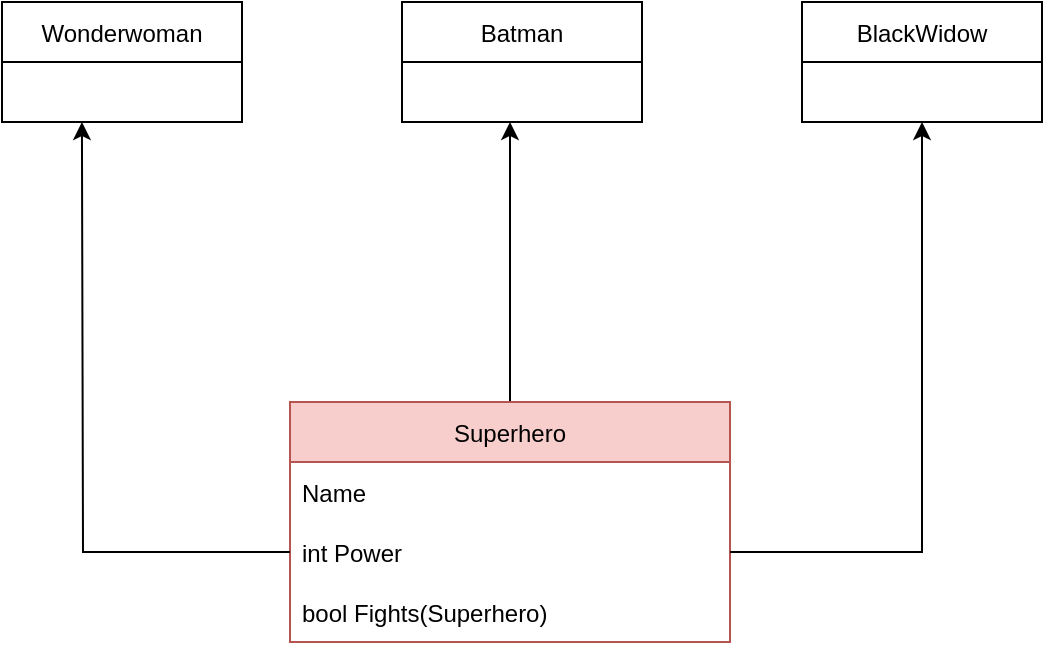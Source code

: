 <mxfile version="17.1.3" type="device"><diagram id="vX7Jr3yMBdAz8fg2Sc0B" name="Page-1"><mxGraphModel dx="813" dy="454" grid="1" gridSize="10" guides="1" tooltips="1" connect="1" arrows="1" fold="1" page="1" pageScale="1" pageWidth="827" pageHeight="1169" math="0" shadow="0"><root><mxCell id="0"/><mxCell id="1" parent="0"/><mxCell id="taQWjvg7W1V2EnL5a_Oe-12" style="edgeStyle=orthogonalEdgeStyle;rounded=0;orthogonalLoop=1;jettySize=auto;html=1;" edge="1" parent="1" source="taQWjvg7W1V2EnL5a_Oe-1"><mxGeometry relative="1" as="geometry"><mxPoint x="414" y="500" as="targetPoint"/></mxGeometry></mxCell><mxCell id="taQWjvg7W1V2EnL5a_Oe-1" value="Superhero" style="swimlane;fontStyle=0;childLayout=stackLayout;horizontal=1;startSize=30;horizontalStack=0;resizeParent=1;resizeParentMax=0;resizeLast=0;collapsible=1;marginBottom=0;fillColor=#f8cecc;strokeColor=#b85450;" vertex="1" parent="1"><mxGeometry x="304" y="640" width="220" height="120" as="geometry"/></mxCell><mxCell id="taQWjvg7W1V2EnL5a_Oe-2" value="Name" style="text;strokeColor=none;fillColor=none;align=left;verticalAlign=middle;spacingLeft=4;spacingRight=4;overflow=hidden;points=[[0,0.5],[1,0.5]];portConstraint=eastwest;rotatable=0;" vertex="1" parent="taQWjvg7W1V2EnL5a_Oe-1"><mxGeometry y="30" width="220" height="30" as="geometry"/></mxCell><mxCell id="taQWjvg7W1V2EnL5a_Oe-3" value="int Power" style="text;strokeColor=none;fillColor=none;align=left;verticalAlign=middle;spacingLeft=4;spacingRight=4;overflow=hidden;points=[[0,0.5],[1,0.5]];portConstraint=eastwest;rotatable=0;" vertex="1" parent="taQWjvg7W1V2EnL5a_Oe-1"><mxGeometry y="60" width="220" height="30" as="geometry"/></mxCell><mxCell id="taQWjvg7W1V2EnL5a_Oe-4" value="bool Fights(Superhero)" style="text;strokeColor=none;fillColor=none;align=left;verticalAlign=middle;spacingLeft=4;spacingRight=4;overflow=hidden;points=[[0,0.5],[1,0.5]];portConstraint=eastwest;rotatable=0;" vertex="1" parent="taQWjvg7W1V2EnL5a_Oe-1"><mxGeometry y="90" width="220" height="30" as="geometry"/></mxCell><mxCell id="taQWjvg7W1V2EnL5a_Oe-5" value="Wonderwoman" style="swimlane;fontStyle=0;childLayout=stackLayout;horizontal=1;startSize=30;horizontalStack=0;resizeParent=1;resizeParentMax=0;resizeLast=0;collapsible=1;marginBottom=0;" vertex="1" parent="1"><mxGeometry x="160" y="440" width="120" height="60" as="geometry"/></mxCell><mxCell id="taQWjvg7W1V2EnL5a_Oe-9" style="edgeStyle=orthogonalEdgeStyle;rounded=0;orthogonalLoop=1;jettySize=auto;html=1;entryX=0.333;entryY=1;entryDx=0;entryDy=0;entryPerimeter=0;" edge="1" parent="1" source="taQWjvg7W1V2EnL5a_Oe-3"><mxGeometry relative="1" as="geometry"><mxPoint x="199.96" y="500" as="targetPoint"/></mxGeometry></mxCell><mxCell id="taQWjvg7W1V2EnL5a_Oe-10" value="Batman" style="swimlane;fontStyle=0;childLayout=stackLayout;horizontal=1;startSize=30;horizontalStack=0;resizeParent=1;resizeParentMax=0;resizeLast=0;collapsible=1;marginBottom=0;" vertex="1" parent="1"><mxGeometry x="360" y="440" width="120" height="60" as="geometry"/></mxCell><mxCell id="taQWjvg7W1V2EnL5a_Oe-11" value="BlackWidow" style="swimlane;fontStyle=0;childLayout=stackLayout;horizontal=1;startSize=30;horizontalStack=0;resizeParent=1;resizeParentMax=0;resizeLast=0;collapsible=1;marginBottom=0;" vertex="1" parent="1"><mxGeometry x="560" y="440" width="120" height="60" as="geometry"/></mxCell><mxCell id="taQWjvg7W1V2EnL5a_Oe-13" style="edgeStyle=orthogonalEdgeStyle;rounded=0;orthogonalLoop=1;jettySize=auto;html=1;exitX=1;exitY=0.5;exitDx=0;exitDy=0;entryX=0.5;entryY=1;entryDx=0;entryDy=0;" edge="1" parent="1" source="taQWjvg7W1V2EnL5a_Oe-3" target="taQWjvg7W1V2EnL5a_Oe-11"><mxGeometry relative="1" as="geometry"/></mxCell></root></mxGraphModel></diagram></mxfile>